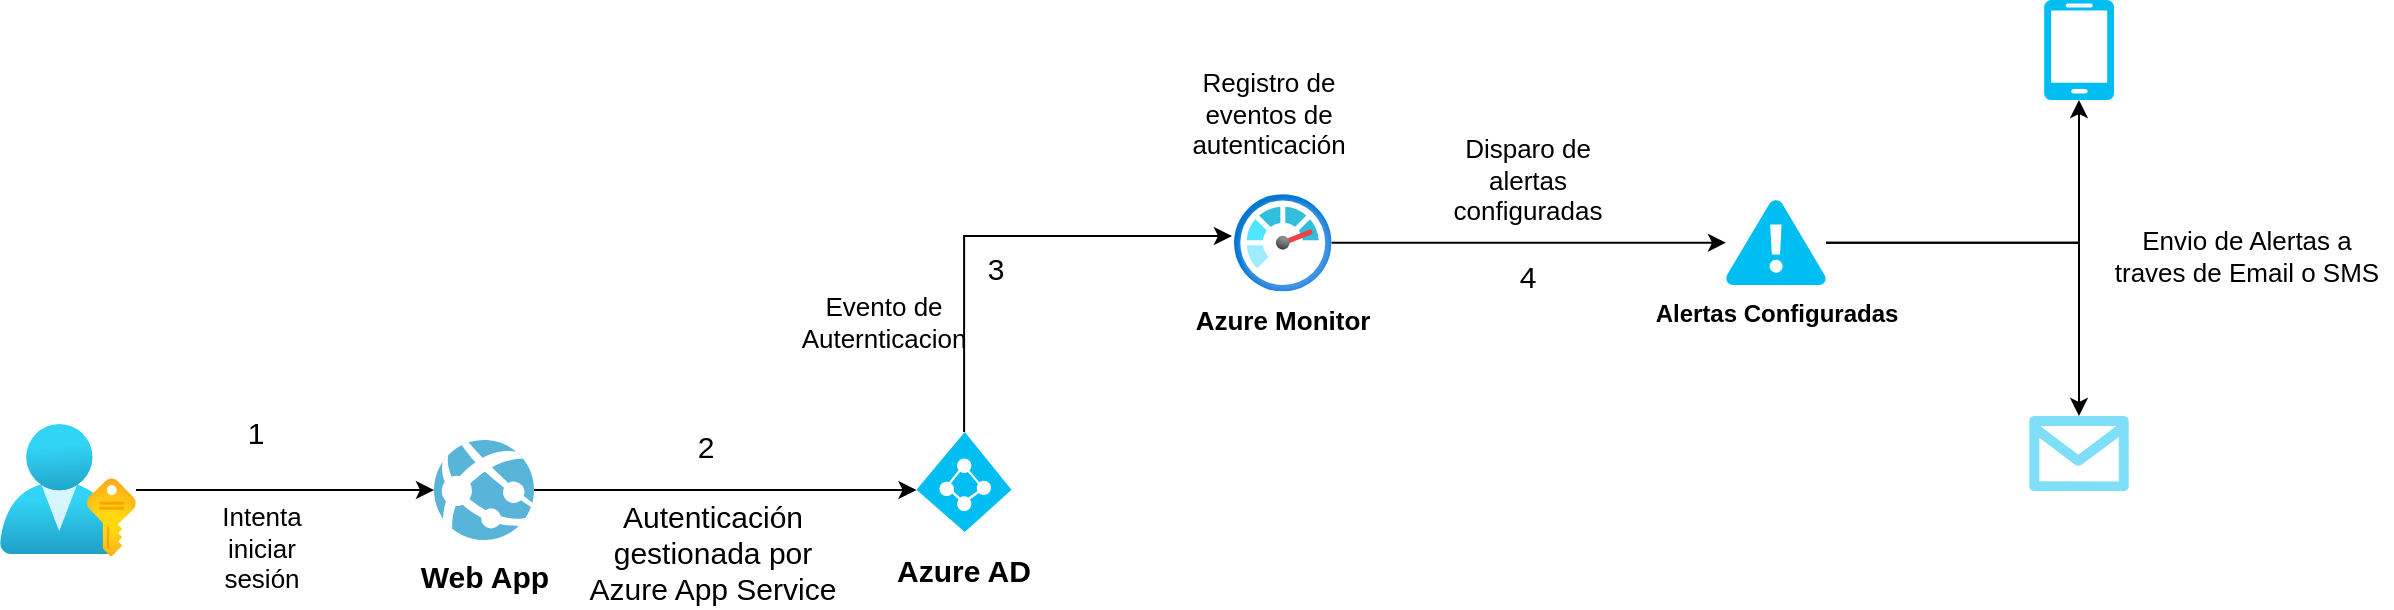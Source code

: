 <mxfile version="20.2.3" type="device"><diagram id="4z4Gb0f8-Rtohn1hbu5K" name="AzureAD-AppService-Monitor"><mxGraphModel dx="1609" dy="857" grid="0" gridSize="10" guides="1" tooltips="1" connect="1" arrows="1" fold="1" page="1" pageScale="1" pageWidth="827" pageHeight="1169" math="0" shadow="0"><root><mxCell id="0"/><mxCell id="1" parent="0"/><mxCell id="wqxldoMo_LfxSuCbOZrk-35" style="edgeStyle=orthogonalEdgeStyle;rounded=0;orthogonalLoop=1;jettySize=auto;html=1;entryX=-0.021;entryY=0.431;entryDx=0;entryDy=0;entryPerimeter=0;fontSize=13;" edge="1" parent="1" source="wqxldoMo_LfxSuCbOZrk-2" target="wqxldoMo_LfxSuCbOZrk-24"><mxGeometry relative="1" as="geometry"><Array as="points"><mxPoint x="385" y="212"/></Array></mxGeometry></mxCell><mxCell id="wqxldoMo_LfxSuCbOZrk-2" value="" style="verticalLabelPosition=bottom;html=1;verticalAlign=top;align=center;strokeColor=none;fillColor=#00BEF2;shape=mxgraph.azure.azure_active_directory;" vertex="1" parent="1"><mxGeometry x="361.25" y="310" width="47.5" height="50" as="geometry"/></mxCell><mxCell id="wqxldoMo_LfxSuCbOZrk-6" style="edgeStyle=orthogonalEdgeStyle;rounded=0;orthogonalLoop=1;jettySize=auto;html=1;entryX=0;entryY=0.58;entryDx=0;entryDy=0;entryPerimeter=0;" edge="1" parent="1" source="wqxldoMo_LfxSuCbOZrk-7" target="wqxldoMo_LfxSuCbOZrk-2"><mxGeometry relative="1" as="geometry"/></mxCell><mxCell id="wqxldoMo_LfxSuCbOZrk-7" value="" style="sketch=0;aspect=fixed;html=1;points=[];align=center;image;fontSize=12;image=img/lib/mscae/App_Services.svg;" vertex="1" parent="1"><mxGeometry x="120" y="314" width="50" height="50" as="geometry"/></mxCell><mxCell id="wqxldoMo_LfxSuCbOZrk-11" value="Web App" style="text;html=1;strokeColor=none;fillColor=none;align=center;verticalAlign=middle;whiteSpace=wrap;rounded=0;fontStyle=1;fontSize=15;" vertex="1" parent="1"><mxGeometry x="97.5" y="367" width="95" height="30" as="geometry"/></mxCell><mxCell id="wqxldoMo_LfxSuCbOZrk-13" value="Azure AD" style="text;html=1;strokeColor=none;fillColor=none;align=center;verticalAlign=middle;whiteSpace=wrap;rounded=0;fontStyle=1;fontSize=15;" vertex="1" parent="1"><mxGeometry x="330" y="364" width="110" height="30" as="geometry"/></mxCell><mxCell id="wqxldoMo_LfxSuCbOZrk-14" value="1" style="text;html=1;strokeColor=none;fillColor=none;align=center;verticalAlign=middle;whiteSpace=wrap;rounded=0;fontSize=15;" vertex="1" parent="1"><mxGeometry x="16" y="295" width="30" height="30" as="geometry"/></mxCell><mxCell id="wqxldoMo_LfxSuCbOZrk-15" value="Autenticación gestionada por Azure App Service" style="text;whiteSpace=wrap;html=1;fontSize=15;align=center;" vertex="1" parent="1"><mxGeometry x="194.5" y="337" width="129" height="27" as="geometry"/></mxCell><mxCell id="wqxldoMo_LfxSuCbOZrk-30" style="edgeStyle=orthogonalEdgeStyle;rounded=0;orthogonalLoop=1;jettySize=auto;html=1;fontSize=13;" edge="1" parent="1" source="wqxldoMo_LfxSuCbOZrk-24" target="wqxldoMo_LfxSuCbOZrk-25"><mxGeometry relative="1" as="geometry"/></mxCell><mxCell id="wqxldoMo_LfxSuCbOZrk-24" value="&lt;b&gt;&lt;font style=&quot;font-size: 13px;&quot;&gt;Azure Monitor&lt;/font&gt;&lt;/b&gt;" style="aspect=fixed;html=1;points=[];align=center;image;fontSize=12;image=img/lib/azure2/management_governance/Monitor.svg;" vertex="1" parent="1"><mxGeometry x="520" y="191" width="48.75" height="48.75" as="geometry"/></mxCell><mxCell id="wqxldoMo_LfxSuCbOZrk-42" style="edgeStyle=orthogonalEdgeStyle;rounded=0;orthogonalLoop=1;jettySize=auto;html=1;fontSize=13;" edge="1" parent="1" source="wqxldoMo_LfxSuCbOZrk-25" target="wqxldoMo_LfxSuCbOZrk-41"><mxGeometry relative="1" as="geometry"/></mxCell><mxCell id="wqxldoMo_LfxSuCbOZrk-44" style="edgeStyle=orthogonalEdgeStyle;rounded=0;orthogonalLoop=1;jettySize=auto;html=1;entryX=0.5;entryY=0;entryDx=0;entryDy=0;entryPerimeter=0;fontSize=13;" edge="1" parent="1" source="wqxldoMo_LfxSuCbOZrk-25" target="wqxldoMo_LfxSuCbOZrk-43"><mxGeometry relative="1" as="geometry"/></mxCell><mxCell id="wqxldoMo_LfxSuCbOZrk-25" value="&lt;b&gt;Alertas Configuradas&lt;/b&gt;" style="verticalLabelPosition=bottom;html=1;verticalAlign=top;align=center;strokeColor=none;fillColor=#00BEF2;shape=mxgraph.azure.azure_alert;" vertex="1" parent="1"><mxGeometry x="766" y="194.12" width="50" height="42.5" as="geometry"/></mxCell><mxCell id="wqxldoMo_LfxSuCbOZrk-32" style="edgeStyle=orthogonalEdgeStyle;rounded=0;orthogonalLoop=1;jettySize=auto;html=1;fontSize=13;" edge="1" parent="1" source="wqxldoMo_LfxSuCbOZrk-31" target="wqxldoMo_LfxSuCbOZrk-7"><mxGeometry relative="1" as="geometry"/></mxCell><mxCell id="wqxldoMo_LfxSuCbOZrk-31" value="" style="aspect=fixed;html=1;points=[];align=center;image;fontSize=12;image=img/lib/azure2/azure_stack/User_Subscriptions.svg;" vertex="1" parent="1"><mxGeometry x="-97" y="306" width="68" height="66" as="geometry"/></mxCell><mxCell id="wqxldoMo_LfxSuCbOZrk-33" value="Intenta iniciar sesión" style="text;html=1;strokeColor=none;fillColor=none;align=center;verticalAlign=middle;whiteSpace=wrap;rounded=0;fontSize=13;" vertex="1" parent="1"><mxGeometry x="4" y="353" width="60" height="30" as="geometry"/></mxCell><mxCell id="wqxldoMo_LfxSuCbOZrk-34" value="2" style="text;html=1;strokeColor=none;fillColor=none;align=center;verticalAlign=middle;whiteSpace=wrap;rounded=0;fontSize=15;" vertex="1" parent="1"><mxGeometry x="241" y="302" width="30" height="30" as="geometry"/></mxCell><mxCell id="wqxldoMo_LfxSuCbOZrk-36" value="3" style="text;html=1;strokeColor=none;fillColor=none;align=center;verticalAlign=middle;whiteSpace=wrap;rounded=0;fontSize=15;" vertex="1" parent="1"><mxGeometry x="386" y="213" width="30" height="30" as="geometry"/></mxCell><mxCell id="wqxldoMo_LfxSuCbOZrk-37" value="4" style="text;html=1;strokeColor=none;fillColor=none;align=center;verticalAlign=middle;whiteSpace=wrap;rounded=0;fontSize=15;" vertex="1" parent="1"><mxGeometry x="652" y="217" width="30" height="30" as="geometry"/></mxCell><mxCell id="wqxldoMo_LfxSuCbOZrk-38" value="Evento de Auternticacion" style="text;html=1;strokeColor=none;fillColor=none;align=center;verticalAlign=middle;whiteSpace=wrap;rounded=0;fontSize=13;" vertex="1" parent="1"><mxGeometry x="315" y="239.75" width="60" height="30" as="geometry"/></mxCell><mxCell id="wqxldoMo_LfxSuCbOZrk-39" value="&lt;div&gt;Registro de eventos&amp;nbsp;&lt;span style=&quot;background-color: initial;&quot;&gt;de autenticación&lt;/span&gt;&lt;/div&gt;" style="text;html=1;strokeColor=none;fillColor=none;align=center;verticalAlign=middle;whiteSpace=wrap;rounded=0;fontSize=13;" vertex="1" parent="1"><mxGeometry x="481" y="121" width="113" height="59" as="geometry"/></mxCell><mxCell id="wqxldoMo_LfxSuCbOZrk-40" value="Disparo de alertas configuradas" style="text;html=1;strokeColor=none;fillColor=none;align=center;verticalAlign=middle;whiteSpace=wrap;rounded=0;fontSize=13;" vertex="1" parent="1"><mxGeometry x="637" y="169" width="60" height="30" as="geometry"/></mxCell><mxCell id="wqxldoMo_LfxSuCbOZrk-41" value="" style="verticalLabelPosition=bottom;html=1;verticalAlign=top;align=center;strokeColor=none;fillColor=#00BEF2;shape=mxgraph.azure.mobile;pointerEvents=1;fontSize=13;" vertex="1" parent="1"><mxGeometry x="925" y="94" width="35" height="50" as="geometry"/></mxCell><mxCell id="wqxldoMo_LfxSuCbOZrk-43" value="" style="verticalLabelPosition=bottom;html=1;verticalAlign=top;align=center;strokeColor=none;fillColor=#00BEF2;shape=mxgraph.azure.message;pointerEvents=1;fontSize=13;" vertex="1" parent="1"><mxGeometry x="917.5" y="302" width="50" height="37.5" as="geometry"/></mxCell><mxCell id="wqxldoMo_LfxSuCbOZrk-45" value="Envio de Alertas a traves de Email o SMS" style="text;html=1;strokeColor=none;fillColor=none;align=center;verticalAlign=middle;whiteSpace=wrap;rounded=0;fontSize=13;" vertex="1" parent="1"><mxGeometry x="954" y="206.62" width="145" height="30" as="geometry"/></mxCell></root></mxGraphModel></diagram></mxfile>